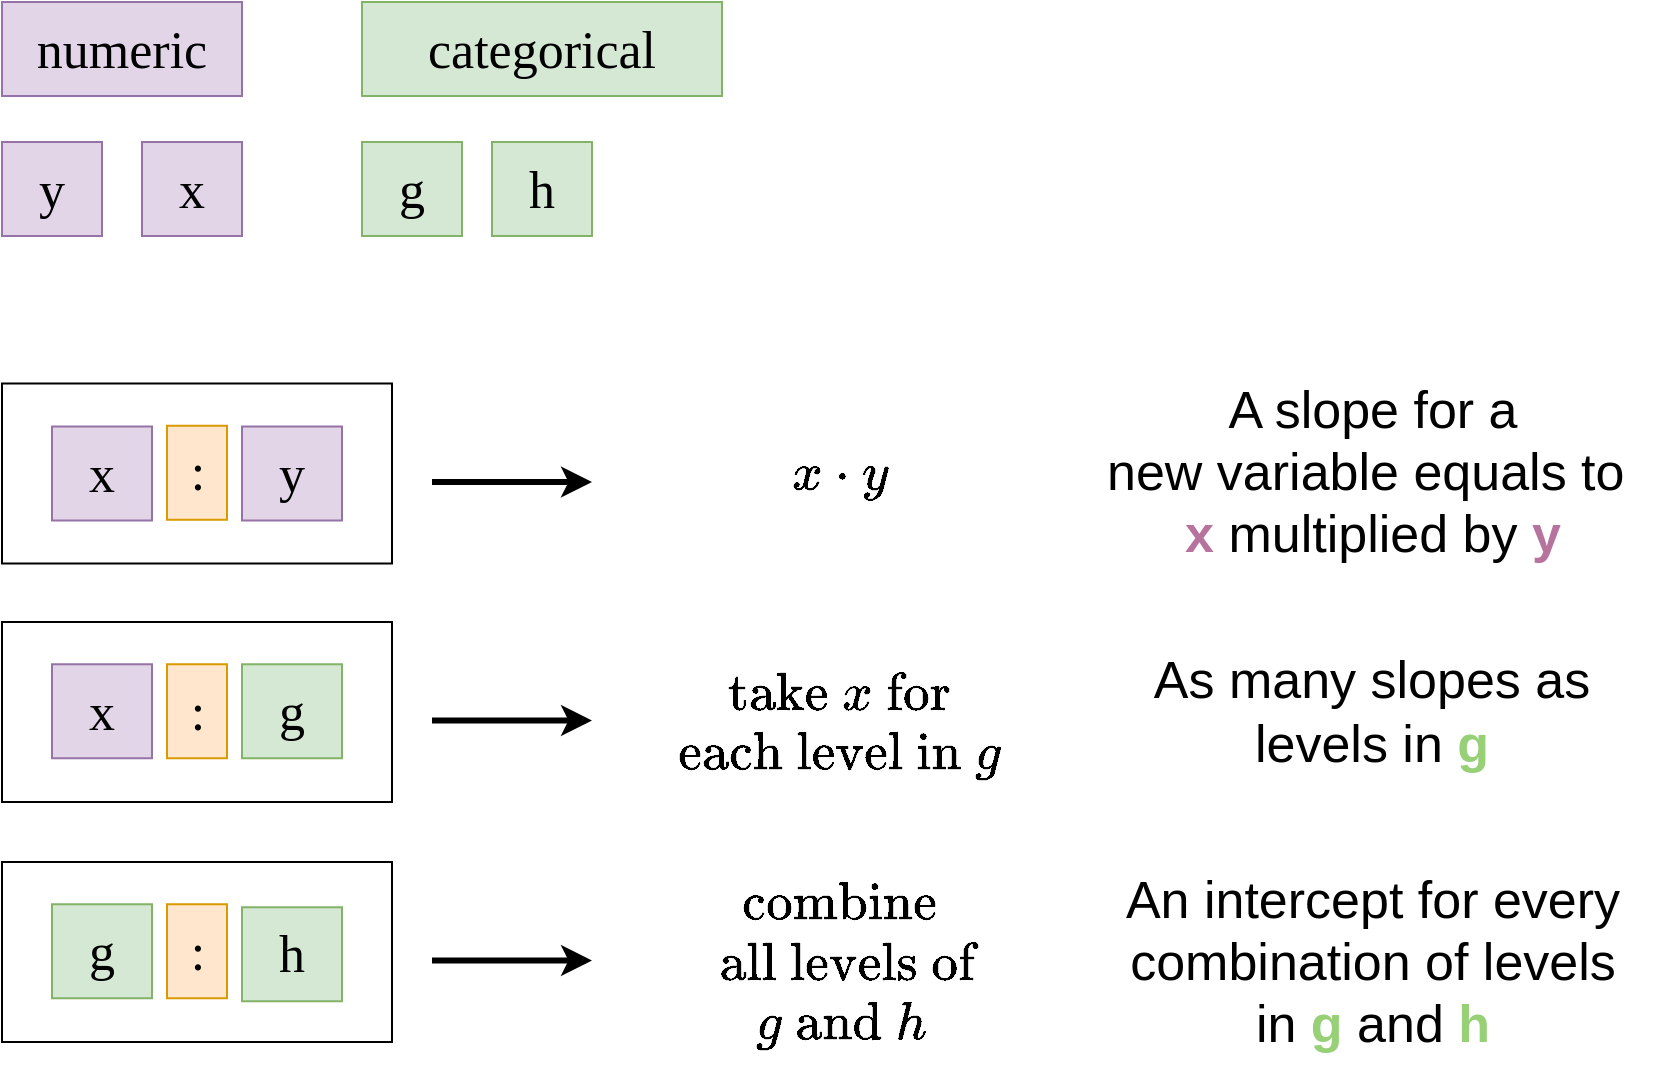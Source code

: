 <mxfile version="20.6.2" type="device"><diagram id="5x7zPXlHs_ngfaKBKAhp" name="Page-1"><mxGraphModel dx="-56" dy="529" grid="1" gridSize="10" guides="1" tooltips="1" connect="1" arrows="1" fold="1" page="1" pageScale="1" pageWidth="850" pageHeight="1100" math="1" shadow="0"><root><mxCell id="0"/><mxCell id="1" parent="0"/><mxCell id="YKWoC639Mba2eb739lEH-5" value="" style="rounded=0;whiteSpace=wrap;html=1;fontFamily=Cascadia Code;fontSize=26;" parent="1" vertex="1"><mxGeometry x="1045" y="350.75" width="195" height="90" as="geometry"/></mxCell><mxCell id="YKWoC639Mba2eb739lEH-4" value="&lt;font face=&quot;Cascadia Code&quot;&gt;&lt;span style=&quot;font-size: 26px;&quot;&gt;:&lt;/span&gt;&lt;/font&gt;" style="rounded=0;whiteSpace=wrap;html=1;strokeColor=#d79b00;fillColor=#ffe6cc;" parent="1" vertex="1"><mxGeometry x="1127.5" y="371.88" width="30" height="47" as="geometry"/></mxCell><mxCell id="YKWoC639Mba2eb739lEH-6" value="" style="endArrow=classic;html=1;rounded=0;fontFamily=Cascadia Code;fontSize=26;strokeWidth=3;" parent="1" edge="1"><mxGeometry width="50" height="50" relative="1" as="geometry"><mxPoint x="1260" y="400" as="sourcePoint"/><mxPoint x="1340" y="400" as="targetPoint"/></mxGeometry></mxCell><mxCell id="YKWoC639Mba2eb739lEH-8" value="&lt;font style=&quot;font-size: 26px;&quot; face=&quot;Cascadia Code&quot;&gt;numeric&lt;/font&gt;" style="rounded=0;whiteSpace=wrap;html=1;strokeColor=#9673a6;fillColor=#e1d5e7;" parent="1" vertex="1"><mxGeometry x="1045" y="160" width="120" height="47" as="geometry"/></mxCell><mxCell id="YKWoC639Mba2eb739lEH-9" value="&lt;font style=&quot;font-size: 26px;&quot; face=&quot;Cascadia Code&quot;&gt;x&lt;/font&gt;" style="rounded=0;whiteSpace=wrap;html=1;strokeColor=#9673a6;fillColor=#e1d5e7;" parent="1" vertex="1"><mxGeometry x="1115" y="230" width="50" height="47" as="geometry"/></mxCell><mxCell id="YKWoC639Mba2eb739lEH-10" value="&lt;font style=&quot;font-size: 26px;&quot; face=&quot;Cascadia Code&quot;&gt;y&lt;/font&gt;" style="rounded=0;whiteSpace=wrap;html=1;strokeColor=#9673a6;fillColor=#e1d5e7;" parent="1" vertex="1"><mxGeometry x="1045" y="230" width="50" height="47" as="geometry"/></mxCell><mxCell id="YKWoC639Mba2eb739lEH-11" value="&lt;font style=&quot;font-size: 26px;&quot; face=&quot;Cascadia Code&quot;&gt;categorical&lt;/font&gt;" style="rounded=0;whiteSpace=wrap;html=1;strokeColor=#82b366;fillColor=#d5e8d4;" parent="1" vertex="1"><mxGeometry x="1225" y="160" width="180" height="47" as="geometry"/></mxCell><mxCell id="YKWoC639Mba2eb739lEH-12" value="&lt;font style=&quot;font-size: 26px;&quot; face=&quot;Cascadia Code&quot;&gt;g&lt;/font&gt;" style="rounded=0;whiteSpace=wrap;html=1;strokeColor=#82b366;fillColor=#d5e8d4;" parent="1" vertex="1"><mxGeometry x="1225" y="230" width="50" height="47" as="geometry"/></mxCell><mxCell id="YKWoC639Mba2eb739lEH-14" value="&lt;font style=&quot;font-size: 26px;&quot; face=&quot;Cascadia Code&quot;&gt;x&lt;/font&gt;" style="rounded=0;whiteSpace=wrap;html=1;strokeColor=#9673a6;fillColor=#e1d5e7;" parent="1" vertex="1"><mxGeometry x="1070" y="372.25" width="50" height="47" as="geometry"/></mxCell><mxCell id="YKWoC639Mba2eb739lEH-17" value="$$x \cdot y$$" style="text;html=1;strokeColor=none;fillColor=none;align=center;verticalAlign=middle;whiteSpace=wrap;rounded=0;fontFamily=Cascadia Code;fontSize=26;" parent="1" vertex="1"><mxGeometry x="1434" y="380.38" width="60" height="30" as="geometry"/></mxCell><mxCell id="YKWoC639Mba2eb739lEH-18" value="&lt;font face=&quot;Helvetica&quot;&gt;A slope for a &lt;br&gt;new variable equals to&amp;nbsp;&lt;br&gt;&lt;b&gt;&lt;font color=&quot;#b5739d&quot;&gt;x&lt;/font&gt;&lt;/b&gt; multiplied by &lt;b&gt;&lt;font color=&quot;#b5739d&quot;&gt;y&lt;/font&gt;&lt;/b&gt;&lt;br&gt;&lt;/font&gt;" style="text;html=1;strokeColor=none;fillColor=none;align=center;verticalAlign=middle;whiteSpace=wrap;rounded=0;fontFamily=Cascadia Code;fontSize=26;" parent="1" vertex="1"><mxGeometry x="1577.5" y="344.44" width="305" height="101.88" as="geometry"/></mxCell><mxCell id="YKWoC639Mba2eb739lEH-20" value="&lt;font style=&quot;font-size: 26px;&quot; face=&quot;Cascadia Code&quot;&gt;h&lt;/font&gt;" style="rounded=0;whiteSpace=wrap;html=1;strokeColor=#82b366;fillColor=#d5e8d4;" parent="1" vertex="1"><mxGeometry x="1290" y="230" width="50" height="47" as="geometry"/></mxCell><mxCell id="YKWoC639Mba2eb739lEH-28" value="&lt;font style=&quot;font-size: 26px;&quot; face=&quot;Cascadia Code&quot;&gt;y&lt;/font&gt;" style="rounded=0;whiteSpace=wrap;html=1;strokeColor=#9673a6;fillColor=#e1d5e7;" parent="1" vertex="1"><mxGeometry x="1165" y="372.25" width="50" height="47" as="geometry"/></mxCell><mxCell id="YKWoC639Mba2eb739lEH-29" value="" style="rounded=0;whiteSpace=wrap;html=1;fontFamily=Cascadia Code;fontSize=26;" parent="1" vertex="1"><mxGeometry x="1045" y="470" width="195" height="90" as="geometry"/></mxCell><mxCell id="YKWoC639Mba2eb739lEH-30" value="&lt;font face=&quot;Cascadia Code&quot;&gt;&lt;span style=&quot;font-size: 26px;&quot;&gt;:&lt;/span&gt;&lt;/font&gt;" style="rounded=0;whiteSpace=wrap;html=1;strokeColor=#d79b00;fillColor=#ffe6cc;" parent="1" vertex="1"><mxGeometry x="1127.5" y="491.13" width="30" height="47" as="geometry"/></mxCell><mxCell id="YKWoC639Mba2eb739lEH-31" value="" style="endArrow=classic;html=1;rounded=0;fontFamily=Cascadia Code;fontSize=26;strokeWidth=3;" parent="1" edge="1"><mxGeometry width="50" height="50" relative="1" as="geometry"><mxPoint x="1260" y="519.25" as="sourcePoint"/><mxPoint x="1340" y="519.25" as="targetPoint"/></mxGeometry></mxCell><mxCell id="YKWoC639Mba2eb739lEH-32" value="&lt;font style=&quot;font-size: 26px;&quot; face=&quot;Cascadia Code&quot;&gt;x&lt;/font&gt;" style="rounded=0;whiteSpace=wrap;html=1;strokeColor=#9673a6;fillColor=#e1d5e7;" parent="1" vertex="1"><mxGeometry x="1070" y="491.13" width="50" height="47" as="geometry"/></mxCell><mxCell id="YKWoC639Mba2eb739lEH-33" value="$$\text{take }x\text{ for}$$" style="text;html=1;strokeColor=none;fillColor=none;align=center;verticalAlign=middle;whiteSpace=wrap;rounded=0;fontFamily=Cascadia Code;fontSize=26;" parent="1" vertex="1"><mxGeometry x="1397" y="489.82" width="134" height="30" as="geometry"/></mxCell><mxCell id="YKWoC639Mba2eb739lEH-34" value="&lt;font face=&quot;Helvetica&quot;&gt;As many slopes as levels in &lt;b&gt;&lt;font color=&quot;#97d077&quot;&gt;g&lt;/font&gt;&lt;/b&gt;&lt;/font&gt;" style="text;html=1;strokeColor=none;fillColor=none;align=center;verticalAlign=middle;whiteSpace=wrap;rounded=0;fontFamily=Cascadia Code;fontSize=26;" parent="1" vertex="1"><mxGeometry x="1590" y="479.81" width="280" height="70.37" as="geometry"/></mxCell><mxCell id="YKWoC639Mba2eb739lEH-36" value="&lt;font style=&quot;font-size: 26px;&quot; face=&quot;Cascadia Code&quot;&gt;g&lt;/font&gt;" style="rounded=0;whiteSpace=wrap;html=1;strokeColor=#82b366;fillColor=#d5e8d4;" parent="1" vertex="1"><mxGeometry x="1165" y="491.13" width="50" height="47" as="geometry"/></mxCell><mxCell id="YKWoC639Mba2eb739lEH-37" value="$$\text{each level in } g$$" style="text;html=1;strokeColor=none;fillColor=none;align=center;verticalAlign=middle;whiteSpace=wrap;rounded=0;fontFamily=Cascadia Code;fontSize=26;" parent="1" vertex="1"><mxGeometry x="1354" y="519.82" width="220" height="30" as="geometry"/></mxCell><mxCell id="YKWoC639Mba2eb739lEH-41" value="" style="rounded=0;whiteSpace=wrap;html=1;fontFamily=Cascadia Code;fontSize=26;" parent="1" vertex="1"><mxGeometry x="1045" y="590" width="195" height="90" as="geometry"/></mxCell><mxCell id="YKWoC639Mba2eb739lEH-42" value="&lt;font face=&quot;Cascadia Code&quot;&gt;&lt;span style=&quot;font-size: 26px;&quot;&gt;:&lt;/span&gt;&lt;/font&gt;" style="rounded=0;whiteSpace=wrap;html=1;strokeColor=#d79b00;fillColor=#ffe6cc;" parent="1" vertex="1"><mxGeometry x="1127.5" y="611.13" width="30" height="47" as="geometry"/></mxCell><mxCell id="YKWoC639Mba2eb739lEH-43" value="" style="endArrow=classic;html=1;rounded=0;fontFamily=Cascadia Code;fontSize=26;strokeWidth=3;" parent="1" edge="1"><mxGeometry width="50" height="50" relative="1" as="geometry"><mxPoint x="1260" y="639.25" as="sourcePoint"/><mxPoint x="1340" y="639.25" as="targetPoint"/></mxGeometry></mxCell><mxCell id="YKWoC639Mba2eb739lEH-46" value="&lt;font face=&quot;Helvetica&quot;&gt;An intercept for every combination of levels in&amp;nbsp;&lt;/font&gt;&lt;span style=&quot;font-family: Helvetica;&quot;&gt;&lt;b style=&quot;color: rgb(151, 208, 119);&quot;&gt;g &lt;/b&gt;and&lt;b style=&quot;color: rgb(151, 208, 119);&quot;&gt; h&lt;/b&gt;&lt;/span&gt;" style="text;html=1;strokeColor=none;fillColor=none;align=center;verticalAlign=middle;whiteSpace=wrap;rounded=0;fontFamily=Cascadia Code;fontSize=26;" parent="1" vertex="1"><mxGeometry x="1587.5" y="599.45" width="285" height="80.55" as="geometry"/></mxCell><mxCell id="YKWoC639Mba2eb739lEH-47" value="&lt;font style=&quot;font-size: 26px;&quot; face=&quot;Cascadia Code&quot;&gt;g&lt;/font&gt;" style="rounded=0;whiteSpace=wrap;html=1;strokeColor=#82b366;fillColor=#d5e8d4;" parent="1" vertex="1"><mxGeometry x="1070" y="611.13" width="50" height="47" as="geometry"/></mxCell><mxCell id="YKWoC639Mba2eb739lEH-48" value="$$\text{combine}$$" style="text;html=1;strokeColor=none;fillColor=none;align=center;verticalAlign=middle;whiteSpace=wrap;rounded=0;fontFamily=Cascadia Code;fontSize=26;" parent="1" vertex="1"><mxGeometry x="1408" y="594.72" width="112" height="30" as="geometry"/></mxCell><mxCell id="YKWoC639Mba2eb739lEH-50" value="&lt;font style=&quot;font-size: 26px;&quot; face=&quot;Cascadia Code&quot;&gt;h&lt;/font&gt;" style="rounded=0;whiteSpace=wrap;html=1;strokeColor=#82b366;fillColor=#d5e8d4;" parent="1" vertex="1"><mxGeometry x="1165" y="612.63" width="50" height="47" as="geometry"/></mxCell><mxCell id="YKWoC639Mba2eb739lEH-51" value="$$\text{ all levels of}$$" style="text;html=1;strokeColor=none;fillColor=none;align=center;verticalAlign=middle;whiteSpace=wrap;rounded=0;fontFamily=Cascadia Code;fontSize=26;" parent="1" vertex="1"><mxGeometry x="1383.75" y="624.72" width="160.5" height="30" as="geometry"/></mxCell><mxCell id="YKWoC639Mba2eb739lEH-52" value="$$g \text{ and } h$$" style="text;html=1;strokeColor=none;fillColor=none;align=center;verticalAlign=middle;whiteSpace=wrap;rounded=0;fontFamily=Cascadia Code;fontSize=26;" parent="1" vertex="1"><mxGeometry x="1406.75" y="654.72" width="114.5" height="30" as="geometry"/></mxCell></root></mxGraphModel></diagram></mxfile>